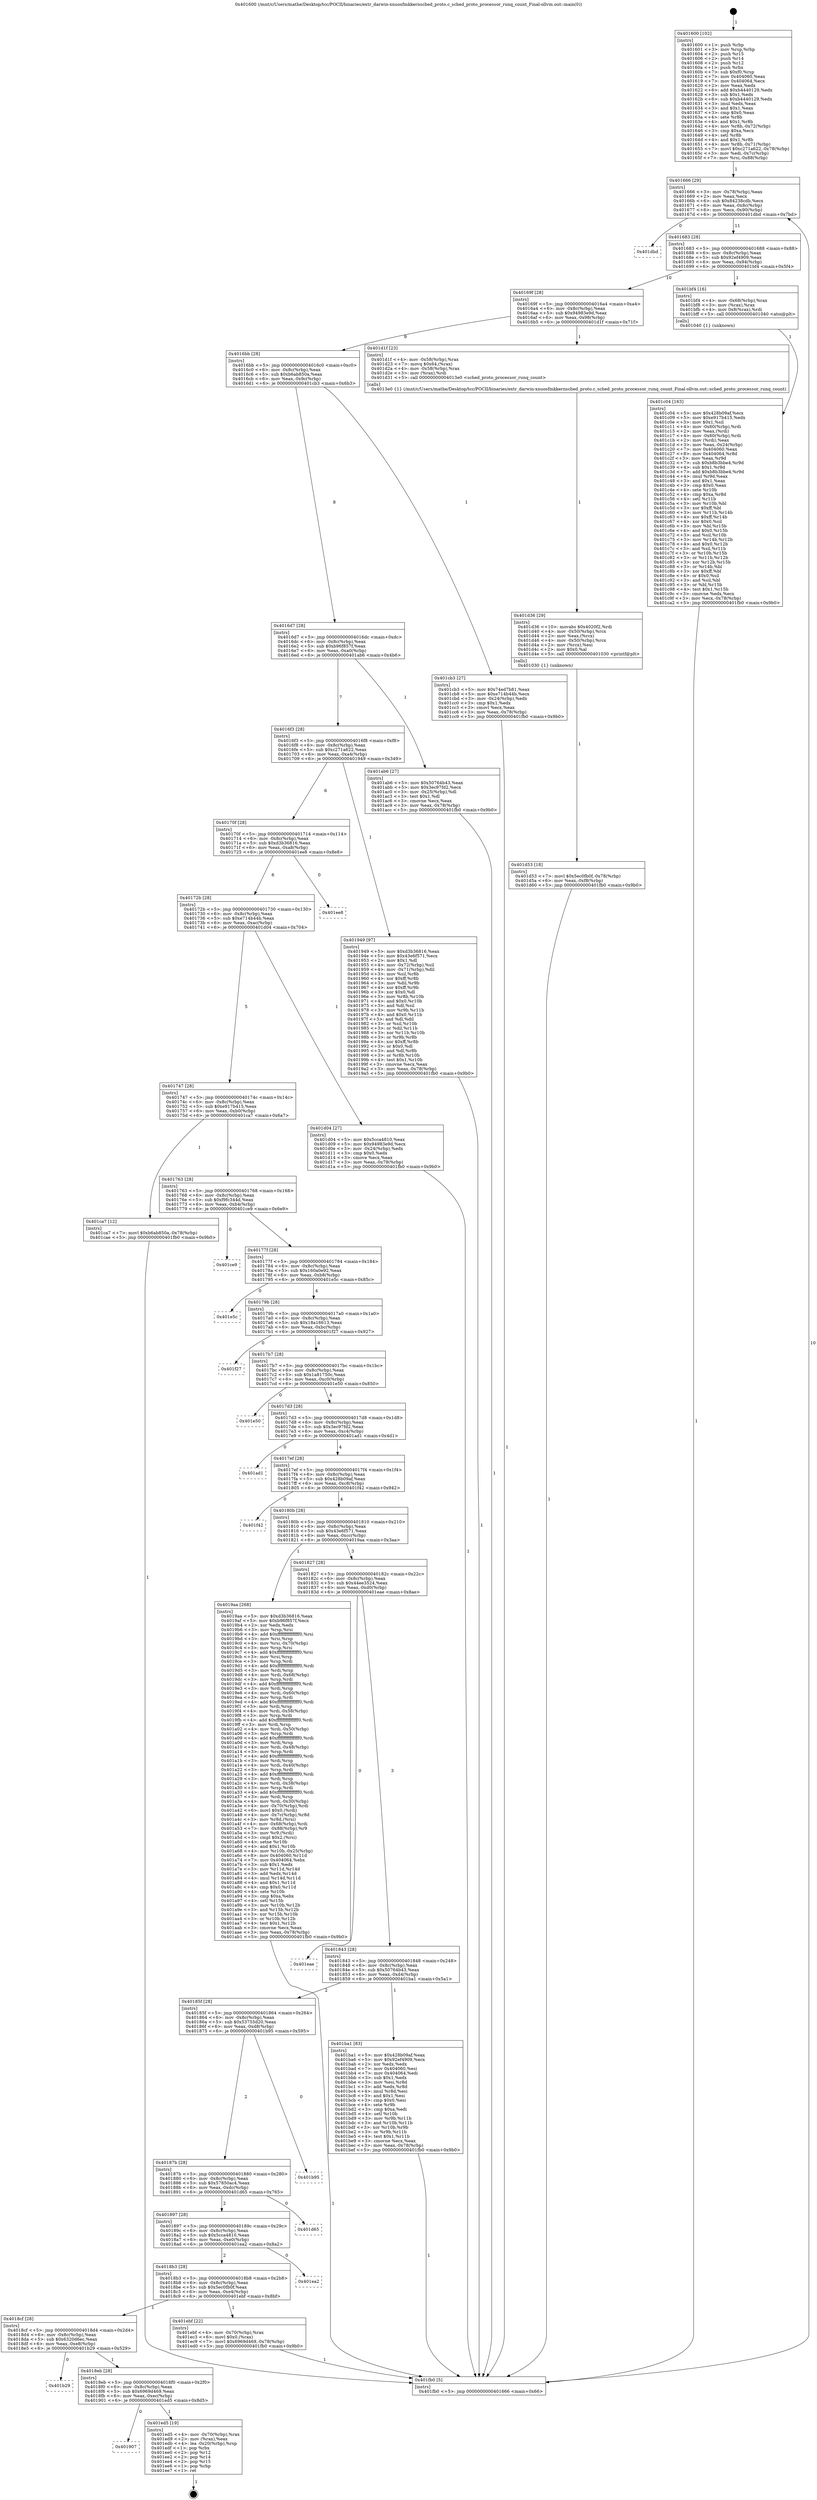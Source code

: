 digraph "0x401600" {
  label = "0x401600 (/mnt/c/Users/mathe/Desktop/tcc/POCII/binaries/extr_darwin-xnuosfmkkernsched_proto.c_sched_proto_processor_runq_count_Final-ollvm.out::main(0))"
  labelloc = "t"
  node[shape=record]

  Entry [label="",width=0.3,height=0.3,shape=circle,fillcolor=black,style=filled]
  "0x401666" [label="{
     0x401666 [29]\l
     | [instrs]\l
     &nbsp;&nbsp;0x401666 \<+3\>: mov -0x78(%rbp),%eax\l
     &nbsp;&nbsp;0x401669 \<+2\>: mov %eax,%ecx\l
     &nbsp;&nbsp;0x40166b \<+6\>: sub $0x84238cdb,%ecx\l
     &nbsp;&nbsp;0x401671 \<+6\>: mov %eax,-0x8c(%rbp)\l
     &nbsp;&nbsp;0x401677 \<+6\>: mov %ecx,-0x90(%rbp)\l
     &nbsp;&nbsp;0x40167d \<+6\>: je 0000000000401dbd \<main+0x7bd\>\l
  }"]
  "0x401dbd" [label="{
     0x401dbd\l
  }", style=dashed]
  "0x401683" [label="{
     0x401683 [28]\l
     | [instrs]\l
     &nbsp;&nbsp;0x401683 \<+5\>: jmp 0000000000401688 \<main+0x88\>\l
     &nbsp;&nbsp;0x401688 \<+6\>: mov -0x8c(%rbp),%eax\l
     &nbsp;&nbsp;0x40168e \<+5\>: sub $0x92ef4909,%eax\l
     &nbsp;&nbsp;0x401693 \<+6\>: mov %eax,-0x94(%rbp)\l
     &nbsp;&nbsp;0x401699 \<+6\>: je 0000000000401bf4 \<main+0x5f4\>\l
  }"]
  Exit [label="",width=0.3,height=0.3,shape=circle,fillcolor=black,style=filled,peripheries=2]
  "0x401bf4" [label="{
     0x401bf4 [16]\l
     | [instrs]\l
     &nbsp;&nbsp;0x401bf4 \<+4\>: mov -0x68(%rbp),%rax\l
     &nbsp;&nbsp;0x401bf8 \<+3\>: mov (%rax),%rax\l
     &nbsp;&nbsp;0x401bfb \<+4\>: mov 0x8(%rax),%rdi\l
     &nbsp;&nbsp;0x401bff \<+5\>: call 0000000000401040 \<atoi@plt\>\l
     | [calls]\l
     &nbsp;&nbsp;0x401040 \{1\} (unknown)\l
  }"]
  "0x40169f" [label="{
     0x40169f [28]\l
     | [instrs]\l
     &nbsp;&nbsp;0x40169f \<+5\>: jmp 00000000004016a4 \<main+0xa4\>\l
     &nbsp;&nbsp;0x4016a4 \<+6\>: mov -0x8c(%rbp),%eax\l
     &nbsp;&nbsp;0x4016aa \<+5\>: sub $0x94983e9d,%eax\l
     &nbsp;&nbsp;0x4016af \<+6\>: mov %eax,-0x98(%rbp)\l
     &nbsp;&nbsp;0x4016b5 \<+6\>: je 0000000000401d1f \<main+0x71f\>\l
  }"]
  "0x401907" [label="{
     0x401907\l
  }", style=dashed]
  "0x401d1f" [label="{
     0x401d1f [23]\l
     | [instrs]\l
     &nbsp;&nbsp;0x401d1f \<+4\>: mov -0x58(%rbp),%rax\l
     &nbsp;&nbsp;0x401d23 \<+7\>: movq $0x64,(%rax)\l
     &nbsp;&nbsp;0x401d2a \<+4\>: mov -0x58(%rbp),%rax\l
     &nbsp;&nbsp;0x401d2e \<+3\>: mov (%rax),%rdi\l
     &nbsp;&nbsp;0x401d31 \<+5\>: call 00000000004013e0 \<sched_proto_processor_runq_count\>\l
     | [calls]\l
     &nbsp;&nbsp;0x4013e0 \{1\} (/mnt/c/Users/mathe/Desktop/tcc/POCII/binaries/extr_darwin-xnuosfmkkernsched_proto.c_sched_proto_processor_runq_count_Final-ollvm.out::sched_proto_processor_runq_count)\l
  }"]
  "0x4016bb" [label="{
     0x4016bb [28]\l
     | [instrs]\l
     &nbsp;&nbsp;0x4016bb \<+5\>: jmp 00000000004016c0 \<main+0xc0\>\l
     &nbsp;&nbsp;0x4016c0 \<+6\>: mov -0x8c(%rbp),%eax\l
     &nbsp;&nbsp;0x4016c6 \<+5\>: sub $0xb6ab850a,%eax\l
     &nbsp;&nbsp;0x4016cb \<+6\>: mov %eax,-0x9c(%rbp)\l
     &nbsp;&nbsp;0x4016d1 \<+6\>: je 0000000000401cb3 \<main+0x6b3\>\l
  }"]
  "0x401ed5" [label="{
     0x401ed5 [19]\l
     | [instrs]\l
     &nbsp;&nbsp;0x401ed5 \<+4\>: mov -0x70(%rbp),%rax\l
     &nbsp;&nbsp;0x401ed9 \<+2\>: mov (%rax),%eax\l
     &nbsp;&nbsp;0x401edb \<+4\>: lea -0x20(%rbp),%rsp\l
     &nbsp;&nbsp;0x401edf \<+1\>: pop %rbx\l
     &nbsp;&nbsp;0x401ee0 \<+2\>: pop %r12\l
     &nbsp;&nbsp;0x401ee2 \<+2\>: pop %r14\l
     &nbsp;&nbsp;0x401ee4 \<+2\>: pop %r15\l
     &nbsp;&nbsp;0x401ee6 \<+1\>: pop %rbp\l
     &nbsp;&nbsp;0x401ee7 \<+1\>: ret\l
  }"]
  "0x401cb3" [label="{
     0x401cb3 [27]\l
     | [instrs]\l
     &nbsp;&nbsp;0x401cb3 \<+5\>: mov $0x74ed7b81,%eax\l
     &nbsp;&nbsp;0x401cb8 \<+5\>: mov $0xe714b44b,%ecx\l
     &nbsp;&nbsp;0x401cbd \<+3\>: mov -0x24(%rbp),%edx\l
     &nbsp;&nbsp;0x401cc0 \<+3\>: cmp $0x1,%edx\l
     &nbsp;&nbsp;0x401cc3 \<+3\>: cmovl %ecx,%eax\l
     &nbsp;&nbsp;0x401cc6 \<+3\>: mov %eax,-0x78(%rbp)\l
     &nbsp;&nbsp;0x401cc9 \<+5\>: jmp 0000000000401fb0 \<main+0x9b0\>\l
  }"]
  "0x4016d7" [label="{
     0x4016d7 [28]\l
     | [instrs]\l
     &nbsp;&nbsp;0x4016d7 \<+5\>: jmp 00000000004016dc \<main+0xdc\>\l
     &nbsp;&nbsp;0x4016dc \<+6\>: mov -0x8c(%rbp),%eax\l
     &nbsp;&nbsp;0x4016e2 \<+5\>: sub $0xb96f857f,%eax\l
     &nbsp;&nbsp;0x4016e7 \<+6\>: mov %eax,-0xa0(%rbp)\l
     &nbsp;&nbsp;0x4016ed \<+6\>: je 0000000000401ab6 \<main+0x4b6\>\l
  }"]
  "0x4018eb" [label="{
     0x4018eb [28]\l
     | [instrs]\l
     &nbsp;&nbsp;0x4018eb \<+5\>: jmp 00000000004018f0 \<main+0x2f0\>\l
     &nbsp;&nbsp;0x4018f0 \<+6\>: mov -0x8c(%rbp),%eax\l
     &nbsp;&nbsp;0x4018f6 \<+5\>: sub $0x6969d469,%eax\l
     &nbsp;&nbsp;0x4018fb \<+6\>: mov %eax,-0xec(%rbp)\l
     &nbsp;&nbsp;0x401901 \<+6\>: je 0000000000401ed5 \<main+0x8d5\>\l
  }"]
  "0x401ab6" [label="{
     0x401ab6 [27]\l
     | [instrs]\l
     &nbsp;&nbsp;0x401ab6 \<+5\>: mov $0x50764b43,%eax\l
     &nbsp;&nbsp;0x401abb \<+5\>: mov $0x3ec97fd2,%ecx\l
     &nbsp;&nbsp;0x401ac0 \<+3\>: mov -0x25(%rbp),%dl\l
     &nbsp;&nbsp;0x401ac3 \<+3\>: test $0x1,%dl\l
     &nbsp;&nbsp;0x401ac6 \<+3\>: cmovne %ecx,%eax\l
     &nbsp;&nbsp;0x401ac9 \<+3\>: mov %eax,-0x78(%rbp)\l
     &nbsp;&nbsp;0x401acc \<+5\>: jmp 0000000000401fb0 \<main+0x9b0\>\l
  }"]
  "0x4016f3" [label="{
     0x4016f3 [28]\l
     | [instrs]\l
     &nbsp;&nbsp;0x4016f3 \<+5\>: jmp 00000000004016f8 \<main+0xf8\>\l
     &nbsp;&nbsp;0x4016f8 \<+6\>: mov -0x8c(%rbp),%eax\l
     &nbsp;&nbsp;0x4016fe \<+5\>: sub $0xc271a622,%eax\l
     &nbsp;&nbsp;0x401703 \<+6\>: mov %eax,-0xa4(%rbp)\l
     &nbsp;&nbsp;0x401709 \<+6\>: je 0000000000401949 \<main+0x349\>\l
  }"]
  "0x401b29" [label="{
     0x401b29\l
  }", style=dashed]
  "0x401949" [label="{
     0x401949 [97]\l
     | [instrs]\l
     &nbsp;&nbsp;0x401949 \<+5\>: mov $0xd3b36816,%eax\l
     &nbsp;&nbsp;0x40194e \<+5\>: mov $0x43e6f571,%ecx\l
     &nbsp;&nbsp;0x401953 \<+2\>: mov $0x1,%dl\l
     &nbsp;&nbsp;0x401955 \<+4\>: mov -0x72(%rbp),%sil\l
     &nbsp;&nbsp;0x401959 \<+4\>: mov -0x71(%rbp),%dil\l
     &nbsp;&nbsp;0x40195d \<+3\>: mov %sil,%r8b\l
     &nbsp;&nbsp;0x401960 \<+4\>: xor $0xff,%r8b\l
     &nbsp;&nbsp;0x401964 \<+3\>: mov %dil,%r9b\l
     &nbsp;&nbsp;0x401967 \<+4\>: xor $0xff,%r9b\l
     &nbsp;&nbsp;0x40196b \<+3\>: xor $0x0,%dl\l
     &nbsp;&nbsp;0x40196e \<+3\>: mov %r8b,%r10b\l
     &nbsp;&nbsp;0x401971 \<+4\>: and $0x0,%r10b\l
     &nbsp;&nbsp;0x401975 \<+3\>: and %dl,%sil\l
     &nbsp;&nbsp;0x401978 \<+3\>: mov %r9b,%r11b\l
     &nbsp;&nbsp;0x40197b \<+4\>: and $0x0,%r11b\l
     &nbsp;&nbsp;0x40197f \<+3\>: and %dl,%dil\l
     &nbsp;&nbsp;0x401982 \<+3\>: or %sil,%r10b\l
     &nbsp;&nbsp;0x401985 \<+3\>: or %dil,%r11b\l
     &nbsp;&nbsp;0x401988 \<+3\>: xor %r11b,%r10b\l
     &nbsp;&nbsp;0x40198b \<+3\>: or %r9b,%r8b\l
     &nbsp;&nbsp;0x40198e \<+4\>: xor $0xff,%r8b\l
     &nbsp;&nbsp;0x401992 \<+3\>: or $0x0,%dl\l
     &nbsp;&nbsp;0x401995 \<+3\>: and %dl,%r8b\l
     &nbsp;&nbsp;0x401998 \<+3\>: or %r8b,%r10b\l
     &nbsp;&nbsp;0x40199b \<+4\>: test $0x1,%r10b\l
     &nbsp;&nbsp;0x40199f \<+3\>: cmovne %ecx,%eax\l
     &nbsp;&nbsp;0x4019a2 \<+3\>: mov %eax,-0x78(%rbp)\l
     &nbsp;&nbsp;0x4019a5 \<+5\>: jmp 0000000000401fb0 \<main+0x9b0\>\l
  }"]
  "0x40170f" [label="{
     0x40170f [28]\l
     | [instrs]\l
     &nbsp;&nbsp;0x40170f \<+5\>: jmp 0000000000401714 \<main+0x114\>\l
     &nbsp;&nbsp;0x401714 \<+6\>: mov -0x8c(%rbp),%eax\l
     &nbsp;&nbsp;0x40171a \<+5\>: sub $0xd3b36816,%eax\l
     &nbsp;&nbsp;0x40171f \<+6\>: mov %eax,-0xa8(%rbp)\l
     &nbsp;&nbsp;0x401725 \<+6\>: je 0000000000401ee8 \<main+0x8e8\>\l
  }"]
  "0x401fb0" [label="{
     0x401fb0 [5]\l
     | [instrs]\l
     &nbsp;&nbsp;0x401fb0 \<+5\>: jmp 0000000000401666 \<main+0x66\>\l
  }"]
  "0x401600" [label="{
     0x401600 [102]\l
     | [instrs]\l
     &nbsp;&nbsp;0x401600 \<+1\>: push %rbp\l
     &nbsp;&nbsp;0x401601 \<+3\>: mov %rsp,%rbp\l
     &nbsp;&nbsp;0x401604 \<+2\>: push %r15\l
     &nbsp;&nbsp;0x401606 \<+2\>: push %r14\l
     &nbsp;&nbsp;0x401608 \<+2\>: push %r12\l
     &nbsp;&nbsp;0x40160a \<+1\>: push %rbx\l
     &nbsp;&nbsp;0x40160b \<+7\>: sub $0xf0,%rsp\l
     &nbsp;&nbsp;0x401612 \<+7\>: mov 0x404060,%eax\l
     &nbsp;&nbsp;0x401619 \<+7\>: mov 0x404064,%ecx\l
     &nbsp;&nbsp;0x401620 \<+2\>: mov %eax,%edx\l
     &nbsp;&nbsp;0x401622 \<+6\>: add $0xb4440129,%edx\l
     &nbsp;&nbsp;0x401628 \<+3\>: sub $0x1,%edx\l
     &nbsp;&nbsp;0x40162b \<+6\>: sub $0xb4440129,%edx\l
     &nbsp;&nbsp;0x401631 \<+3\>: imul %edx,%eax\l
     &nbsp;&nbsp;0x401634 \<+3\>: and $0x1,%eax\l
     &nbsp;&nbsp;0x401637 \<+3\>: cmp $0x0,%eax\l
     &nbsp;&nbsp;0x40163a \<+4\>: sete %r8b\l
     &nbsp;&nbsp;0x40163e \<+4\>: and $0x1,%r8b\l
     &nbsp;&nbsp;0x401642 \<+4\>: mov %r8b,-0x72(%rbp)\l
     &nbsp;&nbsp;0x401646 \<+3\>: cmp $0xa,%ecx\l
     &nbsp;&nbsp;0x401649 \<+4\>: setl %r8b\l
     &nbsp;&nbsp;0x40164d \<+4\>: and $0x1,%r8b\l
     &nbsp;&nbsp;0x401651 \<+4\>: mov %r8b,-0x71(%rbp)\l
     &nbsp;&nbsp;0x401655 \<+7\>: movl $0xc271a622,-0x78(%rbp)\l
     &nbsp;&nbsp;0x40165c \<+3\>: mov %edi,-0x7c(%rbp)\l
     &nbsp;&nbsp;0x40165f \<+7\>: mov %rsi,-0x88(%rbp)\l
  }"]
  "0x4018cf" [label="{
     0x4018cf [28]\l
     | [instrs]\l
     &nbsp;&nbsp;0x4018cf \<+5\>: jmp 00000000004018d4 \<main+0x2d4\>\l
     &nbsp;&nbsp;0x4018d4 \<+6\>: mov -0x8c(%rbp),%eax\l
     &nbsp;&nbsp;0x4018da \<+5\>: sub $0x6320d6ec,%eax\l
     &nbsp;&nbsp;0x4018df \<+6\>: mov %eax,-0xe8(%rbp)\l
     &nbsp;&nbsp;0x4018e5 \<+6\>: je 0000000000401b29 \<main+0x529\>\l
  }"]
  "0x401ee8" [label="{
     0x401ee8\l
  }", style=dashed]
  "0x40172b" [label="{
     0x40172b [28]\l
     | [instrs]\l
     &nbsp;&nbsp;0x40172b \<+5\>: jmp 0000000000401730 \<main+0x130\>\l
     &nbsp;&nbsp;0x401730 \<+6\>: mov -0x8c(%rbp),%eax\l
     &nbsp;&nbsp;0x401736 \<+5\>: sub $0xe714b44b,%eax\l
     &nbsp;&nbsp;0x40173b \<+6\>: mov %eax,-0xac(%rbp)\l
     &nbsp;&nbsp;0x401741 \<+6\>: je 0000000000401d04 \<main+0x704\>\l
  }"]
  "0x401ebf" [label="{
     0x401ebf [22]\l
     | [instrs]\l
     &nbsp;&nbsp;0x401ebf \<+4\>: mov -0x70(%rbp),%rax\l
     &nbsp;&nbsp;0x401ec3 \<+6\>: movl $0x0,(%rax)\l
     &nbsp;&nbsp;0x401ec9 \<+7\>: movl $0x6969d469,-0x78(%rbp)\l
     &nbsp;&nbsp;0x401ed0 \<+5\>: jmp 0000000000401fb0 \<main+0x9b0\>\l
  }"]
  "0x401d04" [label="{
     0x401d04 [27]\l
     | [instrs]\l
     &nbsp;&nbsp;0x401d04 \<+5\>: mov $0x5cca4810,%eax\l
     &nbsp;&nbsp;0x401d09 \<+5\>: mov $0x94983e9d,%ecx\l
     &nbsp;&nbsp;0x401d0e \<+3\>: mov -0x24(%rbp),%edx\l
     &nbsp;&nbsp;0x401d11 \<+3\>: cmp $0x0,%edx\l
     &nbsp;&nbsp;0x401d14 \<+3\>: cmove %ecx,%eax\l
     &nbsp;&nbsp;0x401d17 \<+3\>: mov %eax,-0x78(%rbp)\l
     &nbsp;&nbsp;0x401d1a \<+5\>: jmp 0000000000401fb0 \<main+0x9b0\>\l
  }"]
  "0x401747" [label="{
     0x401747 [28]\l
     | [instrs]\l
     &nbsp;&nbsp;0x401747 \<+5\>: jmp 000000000040174c \<main+0x14c\>\l
     &nbsp;&nbsp;0x40174c \<+6\>: mov -0x8c(%rbp),%eax\l
     &nbsp;&nbsp;0x401752 \<+5\>: sub $0xe917b415,%eax\l
     &nbsp;&nbsp;0x401757 \<+6\>: mov %eax,-0xb0(%rbp)\l
     &nbsp;&nbsp;0x40175d \<+6\>: je 0000000000401ca7 \<main+0x6a7\>\l
  }"]
  "0x4018b3" [label="{
     0x4018b3 [28]\l
     | [instrs]\l
     &nbsp;&nbsp;0x4018b3 \<+5\>: jmp 00000000004018b8 \<main+0x2b8\>\l
     &nbsp;&nbsp;0x4018b8 \<+6\>: mov -0x8c(%rbp),%eax\l
     &nbsp;&nbsp;0x4018be \<+5\>: sub $0x5ec0fb0f,%eax\l
     &nbsp;&nbsp;0x4018c3 \<+6\>: mov %eax,-0xe4(%rbp)\l
     &nbsp;&nbsp;0x4018c9 \<+6\>: je 0000000000401ebf \<main+0x8bf\>\l
  }"]
  "0x401ca7" [label="{
     0x401ca7 [12]\l
     | [instrs]\l
     &nbsp;&nbsp;0x401ca7 \<+7\>: movl $0xb6ab850a,-0x78(%rbp)\l
     &nbsp;&nbsp;0x401cae \<+5\>: jmp 0000000000401fb0 \<main+0x9b0\>\l
  }"]
  "0x401763" [label="{
     0x401763 [28]\l
     | [instrs]\l
     &nbsp;&nbsp;0x401763 \<+5\>: jmp 0000000000401768 \<main+0x168\>\l
     &nbsp;&nbsp;0x401768 \<+6\>: mov -0x8c(%rbp),%eax\l
     &nbsp;&nbsp;0x40176e \<+5\>: sub $0xf9fc344d,%eax\l
     &nbsp;&nbsp;0x401773 \<+6\>: mov %eax,-0xb4(%rbp)\l
     &nbsp;&nbsp;0x401779 \<+6\>: je 0000000000401ce9 \<main+0x6e9\>\l
  }"]
  "0x401ea2" [label="{
     0x401ea2\l
  }", style=dashed]
  "0x401ce9" [label="{
     0x401ce9\l
  }", style=dashed]
  "0x40177f" [label="{
     0x40177f [28]\l
     | [instrs]\l
     &nbsp;&nbsp;0x40177f \<+5\>: jmp 0000000000401784 \<main+0x184\>\l
     &nbsp;&nbsp;0x401784 \<+6\>: mov -0x8c(%rbp),%eax\l
     &nbsp;&nbsp;0x40178a \<+5\>: sub $0x160a0e92,%eax\l
     &nbsp;&nbsp;0x40178f \<+6\>: mov %eax,-0xb8(%rbp)\l
     &nbsp;&nbsp;0x401795 \<+6\>: je 0000000000401e5c \<main+0x85c\>\l
  }"]
  "0x401897" [label="{
     0x401897 [28]\l
     | [instrs]\l
     &nbsp;&nbsp;0x401897 \<+5\>: jmp 000000000040189c \<main+0x29c\>\l
     &nbsp;&nbsp;0x40189c \<+6\>: mov -0x8c(%rbp),%eax\l
     &nbsp;&nbsp;0x4018a2 \<+5\>: sub $0x5cca4810,%eax\l
     &nbsp;&nbsp;0x4018a7 \<+6\>: mov %eax,-0xe0(%rbp)\l
     &nbsp;&nbsp;0x4018ad \<+6\>: je 0000000000401ea2 \<main+0x8a2\>\l
  }"]
  "0x401e5c" [label="{
     0x401e5c\l
  }", style=dashed]
  "0x40179b" [label="{
     0x40179b [28]\l
     | [instrs]\l
     &nbsp;&nbsp;0x40179b \<+5\>: jmp 00000000004017a0 \<main+0x1a0\>\l
     &nbsp;&nbsp;0x4017a0 \<+6\>: mov -0x8c(%rbp),%eax\l
     &nbsp;&nbsp;0x4017a6 \<+5\>: sub $0x18a16613,%eax\l
     &nbsp;&nbsp;0x4017ab \<+6\>: mov %eax,-0xbc(%rbp)\l
     &nbsp;&nbsp;0x4017b1 \<+6\>: je 0000000000401f27 \<main+0x927\>\l
  }"]
  "0x401d65" [label="{
     0x401d65\l
  }", style=dashed]
  "0x401f27" [label="{
     0x401f27\l
  }", style=dashed]
  "0x4017b7" [label="{
     0x4017b7 [28]\l
     | [instrs]\l
     &nbsp;&nbsp;0x4017b7 \<+5\>: jmp 00000000004017bc \<main+0x1bc\>\l
     &nbsp;&nbsp;0x4017bc \<+6\>: mov -0x8c(%rbp),%eax\l
     &nbsp;&nbsp;0x4017c2 \<+5\>: sub $0x1a81750c,%eax\l
     &nbsp;&nbsp;0x4017c7 \<+6\>: mov %eax,-0xc0(%rbp)\l
     &nbsp;&nbsp;0x4017cd \<+6\>: je 0000000000401e50 \<main+0x850\>\l
  }"]
  "0x40187b" [label="{
     0x40187b [28]\l
     | [instrs]\l
     &nbsp;&nbsp;0x40187b \<+5\>: jmp 0000000000401880 \<main+0x280\>\l
     &nbsp;&nbsp;0x401880 \<+6\>: mov -0x8c(%rbp),%eax\l
     &nbsp;&nbsp;0x401886 \<+5\>: sub $0x57850ac4,%eax\l
     &nbsp;&nbsp;0x40188b \<+6\>: mov %eax,-0xdc(%rbp)\l
     &nbsp;&nbsp;0x401891 \<+6\>: je 0000000000401d65 \<main+0x765\>\l
  }"]
  "0x401e50" [label="{
     0x401e50\l
  }", style=dashed]
  "0x4017d3" [label="{
     0x4017d3 [28]\l
     | [instrs]\l
     &nbsp;&nbsp;0x4017d3 \<+5\>: jmp 00000000004017d8 \<main+0x1d8\>\l
     &nbsp;&nbsp;0x4017d8 \<+6\>: mov -0x8c(%rbp),%eax\l
     &nbsp;&nbsp;0x4017de \<+5\>: sub $0x3ec97fd2,%eax\l
     &nbsp;&nbsp;0x4017e3 \<+6\>: mov %eax,-0xc4(%rbp)\l
     &nbsp;&nbsp;0x4017e9 \<+6\>: je 0000000000401ad1 \<main+0x4d1\>\l
  }"]
  "0x401b95" [label="{
     0x401b95\l
  }", style=dashed]
  "0x401ad1" [label="{
     0x401ad1\l
  }", style=dashed]
  "0x4017ef" [label="{
     0x4017ef [28]\l
     | [instrs]\l
     &nbsp;&nbsp;0x4017ef \<+5\>: jmp 00000000004017f4 \<main+0x1f4\>\l
     &nbsp;&nbsp;0x4017f4 \<+6\>: mov -0x8c(%rbp),%eax\l
     &nbsp;&nbsp;0x4017fa \<+5\>: sub $0x428b09af,%eax\l
     &nbsp;&nbsp;0x4017ff \<+6\>: mov %eax,-0xc8(%rbp)\l
     &nbsp;&nbsp;0x401805 \<+6\>: je 0000000000401f42 \<main+0x942\>\l
  }"]
  "0x401d53" [label="{
     0x401d53 [18]\l
     | [instrs]\l
     &nbsp;&nbsp;0x401d53 \<+7\>: movl $0x5ec0fb0f,-0x78(%rbp)\l
     &nbsp;&nbsp;0x401d5a \<+6\>: mov %eax,-0xf8(%rbp)\l
     &nbsp;&nbsp;0x401d60 \<+5\>: jmp 0000000000401fb0 \<main+0x9b0\>\l
  }"]
  "0x401f42" [label="{
     0x401f42\l
  }", style=dashed]
  "0x40180b" [label="{
     0x40180b [28]\l
     | [instrs]\l
     &nbsp;&nbsp;0x40180b \<+5\>: jmp 0000000000401810 \<main+0x210\>\l
     &nbsp;&nbsp;0x401810 \<+6\>: mov -0x8c(%rbp),%eax\l
     &nbsp;&nbsp;0x401816 \<+5\>: sub $0x43e6f571,%eax\l
     &nbsp;&nbsp;0x40181b \<+6\>: mov %eax,-0xcc(%rbp)\l
     &nbsp;&nbsp;0x401821 \<+6\>: je 00000000004019aa \<main+0x3aa\>\l
  }"]
  "0x401d36" [label="{
     0x401d36 [29]\l
     | [instrs]\l
     &nbsp;&nbsp;0x401d36 \<+10\>: movabs $0x4020f2,%rdi\l
     &nbsp;&nbsp;0x401d40 \<+4\>: mov -0x50(%rbp),%rcx\l
     &nbsp;&nbsp;0x401d44 \<+2\>: mov %eax,(%rcx)\l
     &nbsp;&nbsp;0x401d46 \<+4\>: mov -0x50(%rbp),%rcx\l
     &nbsp;&nbsp;0x401d4a \<+2\>: mov (%rcx),%esi\l
     &nbsp;&nbsp;0x401d4c \<+2\>: mov $0x0,%al\l
     &nbsp;&nbsp;0x401d4e \<+5\>: call 0000000000401030 \<printf@plt\>\l
     | [calls]\l
     &nbsp;&nbsp;0x401030 \{1\} (unknown)\l
  }"]
  "0x4019aa" [label="{
     0x4019aa [268]\l
     | [instrs]\l
     &nbsp;&nbsp;0x4019aa \<+5\>: mov $0xd3b36816,%eax\l
     &nbsp;&nbsp;0x4019af \<+5\>: mov $0xb96f857f,%ecx\l
     &nbsp;&nbsp;0x4019b4 \<+2\>: xor %edx,%edx\l
     &nbsp;&nbsp;0x4019b6 \<+3\>: mov %rsp,%rsi\l
     &nbsp;&nbsp;0x4019b9 \<+4\>: add $0xfffffffffffffff0,%rsi\l
     &nbsp;&nbsp;0x4019bd \<+3\>: mov %rsi,%rsp\l
     &nbsp;&nbsp;0x4019c0 \<+4\>: mov %rsi,-0x70(%rbp)\l
     &nbsp;&nbsp;0x4019c4 \<+3\>: mov %rsp,%rsi\l
     &nbsp;&nbsp;0x4019c7 \<+4\>: add $0xfffffffffffffff0,%rsi\l
     &nbsp;&nbsp;0x4019cb \<+3\>: mov %rsi,%rsp\l
     &nbsp;&nbsp;0x4019ce \<+3\>: mov %rsp,%rdi\l
     &nbsp;&nbsp;0x4019d1 \<+4\>: add $0xfffffffffffffff0,%rdi\l
     &nbsp;&nbsp;0x4019d5 \<+3\>: mov %rdi,%rsp\l
     &nbsp;&nbsp;0x4019d8 \<+4\>: mov %rdi,-0x68(%rbp)\l
     &nbsp;&nbsp;0x4019dc \<+3\>: mov %rsp,%rdi\l
     &nbsp;&nbsp;0x4019df \<+4\>: add $0xfffffffffffffff0,%rdi\l
     &nbsp;&nbsp;0x4019e3 \<+3\>: mov %rdi,%rsp\l
     &nbsp;&nbsp;0x4019e6 \<+4\>: mov %rdi,-0x60(%rbp)\l
     &nbsp;&nbsp;0x4019ea \<+3\>: mov %rsp,%rdi\l
     &nbsp;&nbsp;0x4019ed \<+4\>: add $0xfffffffffffffff0,%rdi\l
     &nbsp;&nbsp;0x4019f1 \<+3\>: mov %rdi,%rsp\l
     &nbsp;&nbsp;0x4019f4 \<+4\>: mov %rdi,-0x58(%rbp)\l
     &nbsp;&nbsp;0x4019f8 \<+3\>: mov %rsp,%rdi\l
     &nbsp;&nbsp;0x4019fb \<+4\>: add $0xfffffffffffffff0,%rdi\l
     &nbsp;&nbsp;0x4019ff \<+3\>: mov %rdi,%rsp\l
     &nbsp;&nbsp;0x401a02 \<+4\>: mov %rdi,-0x50(%rbp)\l
     &nbsp;&nbsp;0x401a06 \<+3\>: mov %rsp,%rdi\l
     &nbsp;&nbsp;0x401a09 \<+4\>: add $0xfffffffffffffff0,%rdi\l
     &nbsp;&nbsp;0x401a0d \<+3\>: mov %rdi,%rsp\l
     &nbsp;&nbsp;0x401a10 \<+4\>: mov %rdi,-0x48(%rbp)\l
     &nbsp;&nbsp;0x401a14 \<+3\>: mov %rsp,%rdi\l
     &nbsp;&nbsp;0x401a17 \<+4\>: add $0xfffffffffffffff0,%rdi\l
     &nbsp;&nbsp;0x401a1b \<+3\>: mov %rdi,%rsp\l
     &nbsp;&nbsp;0x401a1e \<+4\>: mov %rdi,-0x40(%rbp)\l
     &nbsp;&nbsp;0x401a22 \<+3\>: mov %rsp,%rdi\l
     &nbsp;&nbsp;0x401a25 \<+4\>: add $0xfffffffffffffff0,%rdi\l
     &nbsp;&nbsp;0x401a29 \<+3\>: mov %rdi,%rsp\l
     &nbsp;&nbsp;0x401a2c \<+4\>: mov %rdi,-0x38(%rbp)\l
     &nbsp;&nbsp;0x401a30 \<+3\>: mov %rsp,%rdi\l
     &nbsp;&nbsp;0x401a33 \<+4\>: add $0xfffffffffffffff0,%rdi\l
     &nbsp;&nbsp;0x401a37 \<+3\>: mov %rdi,%rsp\l
     &nbsp;&nbsp;0x401a3a \<+4\>: mov %rdi,-0x30(%rbp)\l
     &nbsp;&nbsp;0x401a3e \<+4\>: mov -0x70(%rbp),%rdi\l
     &nbsp;&nbsp;0x401a42 \<+6\>: movl $0x0,(%rdi)\l
     &nbsp;&nbsp;0x401a48 \<+4\>: mov -0x7c(%rbp),%r8d\l
     &nbsp;&nbsp;0x401a4c \<+3\>: mov %r8d,(%rsi)\l
     &nbsp;&nbsp;0x401a4f \<+4\>: mov -0x68(%rbp),%rdi\l
     &nbsp;&nbsp;0x401a53 \<+7\>: mov -0x88(%rbp),%r9\l
     &nbsp;&nbsp;0x401a5a \<+3\>: mov %r9,(%rdi)\l
     &nbsp;&nbsp;0x401a5d \<+3\>: cmpl $0x2,(%rsi)\l
     &nbsp;&nbsp;0x401a60 \<+4\>: setne %r10b\l
     &nbsp;&nbsp;0x401a64 \<+4\>: and $0x1,%r10b\l
     &nbsp;&nbsp;0x401a68 \<+4\>: mov %r10b,-0x25(%rbp)\l
     &nbsp;&nbsp;0x401a6c \<+8\>: mov 0x404060,%r11d\l
     &nbsp;&nbsp;0x401a74 \<+7\>: mov 0x404064,%ebx\l
     &nbsp;&nbsp;0x401a7b \<+3\>: sub $0x1,%edx\l
     &nbsp;&nbsp;0x401a7e \<+3\>: mov %r11d,%r14d\l
     &nbsp;&nbsp;0x401a81 \<+3\>: add %edx,%r14d\l
     &nbsp;&nbsp;0x401a84 \<+4\>: imul %r14d,%r11d\l
     &nbsp;&nbsp;0x401a88 \<+4\>: and $0x1,%r11d\l
     &nbsp;&nbsp;0x401a8c \<+4\>: cmp $0x0,%r11d\l
     &nbsp;&nbsp;0x401a90 \<+4\>: sete %r10b\l
     &nbsp;&nbsp;0x401a94 \<+3\>: cmp $0xa,%ebx\l
     &nbsp;&nbsp;0x401a97 \<+4\>: setl %r15b\l
     &nbsp;&nbsp;0x401a9b \<+3\>: mov %r10b,%r12b\l
     &nbsp;&nbsp;0x401a9e \<+3\>: and %r15b,%r12b\l
     &nbsp;&nbsp;0x401aa1 \<+3\>: xor %r15b,%r10b\l
     &nbsp;&nbsp;0x401aa4 \<+3\>: or %r10b,%r12b\l
     &nbsp;&nbsp;0x401aa7 \<+4\>: test $0x1,%r12b\l
     &nbsp;&nbsp;0x401aab \<+3\>: cmovne %ecx,%eax\l
     &nbsp;&nbsp;0x401aae \<+3\>: mov %eax,-0x78(%rbp)\l
     &nbsp;&nbsp;0x401ab1 \<+5\>: jmp 0000000000401fb0 \<main+0x9b0\>\l
  }"]
  "0x401827" [label="{
     0x401827 [28]\l
     | [instrs]\l
     &nbsp;&nbsp;0x401827 \<+5\>: jmp 000000000040182c \<main+0x22c\>\l
     &nbsp;&nbsp;0x40182c \<+6\>: mov -0x8c(%rbp),%eax\l
     &nbsp;&nbsp;0x401832 \<+5\>: sub $0x44ee3524,%eax\l
     &nbsp;&nbsp;0x401837 \<+6\>: mov %eax,-0xd0(%rbp)\l
     &nbsp;&nbsp;0x40183d \<+6\>: je 0000000000401eae \<main+0x8ae\>\l
  }"]
  "0x401c04" [label="{
     0x401c04 [163]\l
     | [instrs]\l
     &nbsp;&nbsp;0x401c04 \<+5\>: mov $0x428b09af,%ecx\l
     &nbsp;&nbsp;0x401c09 \<+5\>: mov $0xe917b415,%edx\l
     &nbsp;&nbsp;0x401c0e \<+3\>: mov $0x1,%sil\l
     &nbsp;&nbsp;0x401c11 \<+4\>: mov -0x60(%rbp),%rdi\l
     &nbsp;&nbsp;0x401c15 \<+2\>: mov %eax,(%rdi)\l
     &nbsp;&nbsp;0x401c17 \<+4\>: mov -0x60(%rbp),%rdi\l
     &nbsp;&nbsp;0x401c1b \<+2\>: mov (%rdi),%eax\l
     &nbsp;&nbsp;0x401c1d \<+3\>: mov %eax,-0x24(%rbp)\l
     &nbsp;&nbsp;0x401c20 \<+7\>: mov 0x404060,%eax\l
     &nbsp;&nbsp;0x401c27 \<+8\>: mov 0x404064,%r8d\l
     &nbsp;&nbsp;0x401c2f \<+3\>: mov %eax,%r9d\l
     &nbsp;&nbsp;0x401c32 \<+7\>: sub $0xb8b3bbe4,%r9d\l
     &nbsp;&nbsp;0x401c39 \<+4\>: sub $0x1,%r9d\l
     &nbsp;&nbsp;0x401c3d \<+7\>: add $0xb8b3bbe4,%r9d\l
     &nbsp;&nbsp;0x401c44 \<+4\>: imul %r9d,%eax\l
     &nbsp;&nbsp;0x401c48 \<+3\>: and $0x1,%eax\l
     &nbsp;&nbsp;0x401c4b \<+3\>: cmp $0x0,%eax\l
     &nbsp;&nbsp;0x401c4e \<+4\>: sete %r10b\l
     &nbsp;&nbsp;0x401c52 \<+4\>: cmp $0xa,%r8d\l
     &nbsp;&nbsp;0x401c56 \<+4\>: setl %r11b\l
     &nbsp;&nbsp;0x401c5a \<+3\>: mov %r10b,%bl\l
     &nbsp;&nbsp;0x401c5d \<+3\>: xor $0xff,%bl\l
     &nbsp;&nbsp;0x401c60 \<+3\>: mov %r11b,%r14b\l
     &nbsp;&nbsp;0x401c63 \<+4\>: xor $0xff,%r14b\l
     &nbsp;&nbsp;0x401c67 \<+4\>: xor $0x0,%sil\l
     &nbsp;&nbsp;0x401c6b \<+3\>: mov %bl,%r15b\l
     &nbsp;&nbsp;0x401c6e \<+4\>: and $0x0,%r15b\l
     &nbsp;&nbsp;0x401c72 \<+3\>: and %sil,%r10b\l
     &nbsp;&nbsp;0x401c75 \<+3\>: mov %r14b,%r12b\l
     &nbsp;&nbsp;0x401c78 \<+4\>: and $0x0,%r12b\l
     &nbsp;&nbsp;0x401c7c \<+3\>: and %sil,%r11b\l
     &nbsp;&nbsp;0x401c7f \<+3\>: or %r10b,%r15b\l
     &nbsp;&nbsp;0x401c82 \<+3\>: or %r11b,%r12b\l
     &nbsp;&nbsp;0x401c85 \<+3\>: xor %r12b,%r15b\l
     &nbsp;&nbsp;0x401c88 \<+3\>: or %r14b,%bl\l
     &nbsp;&nbsp;0x401c8b \<+3\>: xor $0xff,%bl\l
     &nbsp;&nbsp;0x401c8e \<+4\>: or $0x0,%sil\l
     &nbsp;&nbsp;0x401c92 \<+3\>: and %sil,%bl\l
     &nbsp;&nbsp;0x401c95 \<+3\>: or %bl,%r15b\l
     &nbsp;&nbsp;0x401c98 \<+4\>: test $0x1,%r15b\l
     &nbsp;&nbsp;0x401c9c \<+3\>: cmovne %edx,%ecx\l
     &nbsp;&nbsp;0x401c9f \<+3\>: mov %ecx,-0x78(%rbp)\l
     &nbsp;&nbsp;0x401ca2 \<+5\>: jmp 0000000000401fb0 \<main+0x9b0\>\l
  }"]
  "0x40185f" [label="{
     0x40185f [28]\l
     | [instrs]\l
     &nbsp;&nbsp;0x40185f \<+5\>: jmp 0000000000401864 \<main+0x264\>\l
     &nbsp;&nbsp;0x401864 \<+6\>: mov -0x8c(%rbp),%eax\l
     &nbsp;&nbsp;0x40186a \<+5\>: sub $0x53755d20,%eax\l
     &nbsp;&nbsp;0x40186f \<+6\>: mov %eax,-0xd8(%rbp)\l
     &nbsp;&nbsp;0x401875 \<+6\>: je 0000000000401b95 \<main+0x595\>\l
  }"]
  "0x401eae" [label="{
     0x401eae\l
  }", style=dashed]
  "0x401843" [label="{
     0x401843 [28]\l
     | [instrs]\l
     &nbsp;&nbsp;0x401843 \<+5\>: jmp 0000000000401848 \<main+0x248\>\l
     &nbsp;&nbsp;0x401848 \<+6\>: mov -0x8c(%rbp),%eax\l
     &nbsp;&nbsp;0x40184e \<+5\>: sub $0x50764b43,%eax\l
     &nbsp;&nbsp;0x401853 \<+6\>: mov %eax,-0xd4(%rbp)\l
     &nbsp;&nbsp;0x401859 \<+6\>: je 0000000000401ba1 \<main+0x5a1\>\l
  }"]
  "0x401ba1" [label="{
     0x401ba1 [83]\l
     | [instrs]\l
     &nbsp;&nbsp;0x401ba1 \<+5\>: mov $0x428b09af,%eax\l
     &nbsp;&nbsp;0x401ba6 \<+5\>: mov $0x92ef4909,%ecx\l
     &nbsp;&nbsp;0x401bab \<+2\>: xor %edx,%edx\l
     &nbsp;&nbsp;0x401bad \<+7\>: mov 0x404060,%esi\l
     &nbsp;&nbsp;0x401bb4 \<+7\>: mov 0x404064,%edi\l
     &nbsp;&nbsp;0x401bbb \<+3\>: sub $0x1,%edx\l
     &nbsp;&nbsp;0x401bbe \<+3\>: mov %esi,%r8d\l
     &nbsp;&nbsp;0x401bc1 \<+3\>: add %edx,%r8d\l
     &nbsp;&nbsp;0x401bc4 \<+4\>: imul %r8d,%esi\l
     &nbsp;&nbsp;0x401bc8 \<+3\>: and $0x1,%esi\l
     &nbsp;&nbsp;0x401bcb \<+3\>: cmp $0x0,%esi\l
     &nbsp;&nbsp;0x401bce \<+4\>: sete %r9b\l
     &nbsp;&nbsp;0x401bd2 \<+3\>: cmp $0xa,%edi\l
     &nbsp;&nbsp;0x401bd5 \<+4\>: setl %r10b\l
     &nbsp;&nbsp;0x401bd9 \<+3\>: mov %r9b,%r11b\l
     &nbsp;&nbsp;0x401bdc \<+3\>: and %r10b,%r11b\l
     &nbsp;&nbsp;0x401bdf \<+3\>: xor %r10b,%r9b\l
     &nbsp;&nbsp;0x401be2 \<+3\>: or %r9b,%r11b\l
     &nbsp;&nbsp;0x401be5 \<+4\>: test $0x1,%r11b\l
     &nbsp;&nbsp;0x401be9 \<+3\>: cmovne %ecx,%eax\l
     &nbsp;&nbsp;0x401bec \<+3\>: mov %eax,-0x78(%rbp)\l
     &nbsp;&nbsp;0x401bef \<+5\>: jmp 0000000000401fb0 \<main+0x9b0\>\l
  }"]
  Entry -> "0x401600" [label=" 1"]
  "0x401666" -> "0x401dbd" [label=" 0"]
  "0x401666" -> "0x401683" [label=" 11"]
  "0x401ed5" -> Exit [label=" 1"]
  "0x401683" -> "0x401bf4" [label=" 1"]
  "0x401683" -> "0x40169f" [label=" 10"]
  "0x4018eb" -> "0x401907" [label=" 0"]
  "0x40169f" -> "0x401d1f" [label=" 1"]
  "0x40169f" -> "0x4016bb" [label=" 9"]
  "0x4018eb" -> "0x401ed5" [label=" 1"]
  "0x4016bb" -> "0x401cb3" [label=" 1"]
  "0x4016bb" -> "0x4016d7" [label=" 8"]
  "0x4018cf" -> "0x4018eb" [label=" 1"]
  "0x4016d7" -> "0x401ab6" [label=" 1"]
  "0x4016d7" -> "0x4016f3" [label=" 7"]
  "0x4018cf" -> "0x401b29" [label=" 0"]
  "0x4016f3" -> "0x401949" [label=" 1"]
  "0x4016f3" -> "0x40170f" [label=" 6"]
  "0x401949" -> "0x401fb0" [label=" 1"]
  "0x401600" -> "0x401666" [label=" 1"]
  "0x401fb0" -> "0x401666" [label=" 10"]
  "0x401ebf" -> "0x401fb0" [label=" 1"]
  "0x40170f" -> "0x401ee8" [label=" 0"]
  "0x40170f" -> "0x40172b" [label=" 6"]
  "0x4018b3" -> "0x4018cf" [label=" 1"]
  "0x40172b" -> "0x401d04" [label=" 1"]
  "0x40172b" -> "0x401747" [label=" 5"]
  "0x4018b3" -> "0x401ebf" [label=" 1"]
  "0x401747" -> "0x401ca7" [label=" 1"]
  "0x401747" -> "0x401763" [label=" 4"]
  "0x401897" -> "0x4018b3" [label=" 2"]
  "0x401763" -> "0x401ce9" [label=" 0"]
  "0x401763" -> "0x40177f" [label=" 4"]
  "0x401897" -> "0x401ea2" [label=" 0"]
  "0x40177f" -> "0x401e5c" [label=" 0"]
  "0x40177f" -> "0x40179b" [label=" 4"]
  "0x40187b" -> "0x401897" [label=" 2"]
  "0x40179b" -> "0x401f27" [label=" 0"]
  "0x40179b" -> "0x4017b7" [label=" 4"]
  "0x40187b" -> "0x401d65" [label=" 0"]
  "0x4017b7" -> "0x401e50" [label=" 0"]
  "0x4017b7" -> "0x4017d3" [label=" 4"]
  "0x40185f" -> "0x40187b" [label=" 2"]
  "0x4017d3" -> "0x401ad1" [label=" 0"]
  "0x4017d3" -> "0x4017ef" [label=" 4"]
  "0x40185f" -> "0x401b95" [label=" 0"]
  "0x4017ef" -> "0x401f42" [label=" 0"]
  "0x4017ef" -> "0x40180b" [label=" 4"]
  "0x401d53" -> "0x401fb0" [label=" 1"]
  "0x40180b" -> "0x4019aa" [label=" 1"]
  "0x40180b" -> "0x401827" [label=" 3"]
  "0x401d36" -> "0x401d53" [label=" 1"]
  "0x4019aa" -> "0x401fb0" [label=" 1"]
  "0x401ab6" -> "0x401fb0" [label=" 1"]
  "0x401d1f" -> "0x401d36" [label=" 1"]
  "0x401827" -> "0x401eae" [label=" 0"]
  "0x401827" -> "0x401843" [label=" 3"]
  "0x401d04" -> "0x401fb0" [label=" 1"]
  "0x401843" -> "0x401ba1" [label=" 1"]
  "0x401843" -> "0x40185f" [label=" 2"]
  "0x401ba1" -> "0x401fb0" [label=" 1"]
  "0x401bf4" -> "0x401c04" [label=" 1"]
  "0x401c04" -> "0x401fb0" [label=" 1"]
  "0x401ca7" -> "0x401fb0" [label=" 1"]
  "0x401cb3" -> "0x401fb0" [label=" 1"]
}
